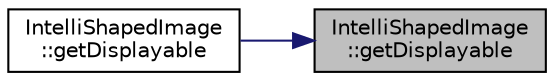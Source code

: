 digraph "IntelliShapedImage::getDisplayable"
{
 // LATEX_PDF_SIZE
  edge [fontname="Helvetica",fontsize="10",labelfontname="Helvetica",labelfontsize="10"];
  node [fontname="Helvetica",fontsize="10",shape=record];
  rankdir="RL";
  Node1 [label="IntelliShapedImage\l::getDisplayable",height=0.2,width=0.4,color="black", fillcolor="grey75", style="filled", fontcolor="black",tooltip=" "];
  Node1 -> Node2 [dir="back",color="midnightblue",fontsize="10",style="solid",fontname="Helvetica"];
  Node2 [label="IntelliShapedImage\l::getDisplayable",height=0.2,width=0.4,color="black", fillcolor="white", style="filled",URL="$class_intelli_shaped_image.html#ac6a99e1a96134073bceea252b37636cc",tooltip=" "];
}
